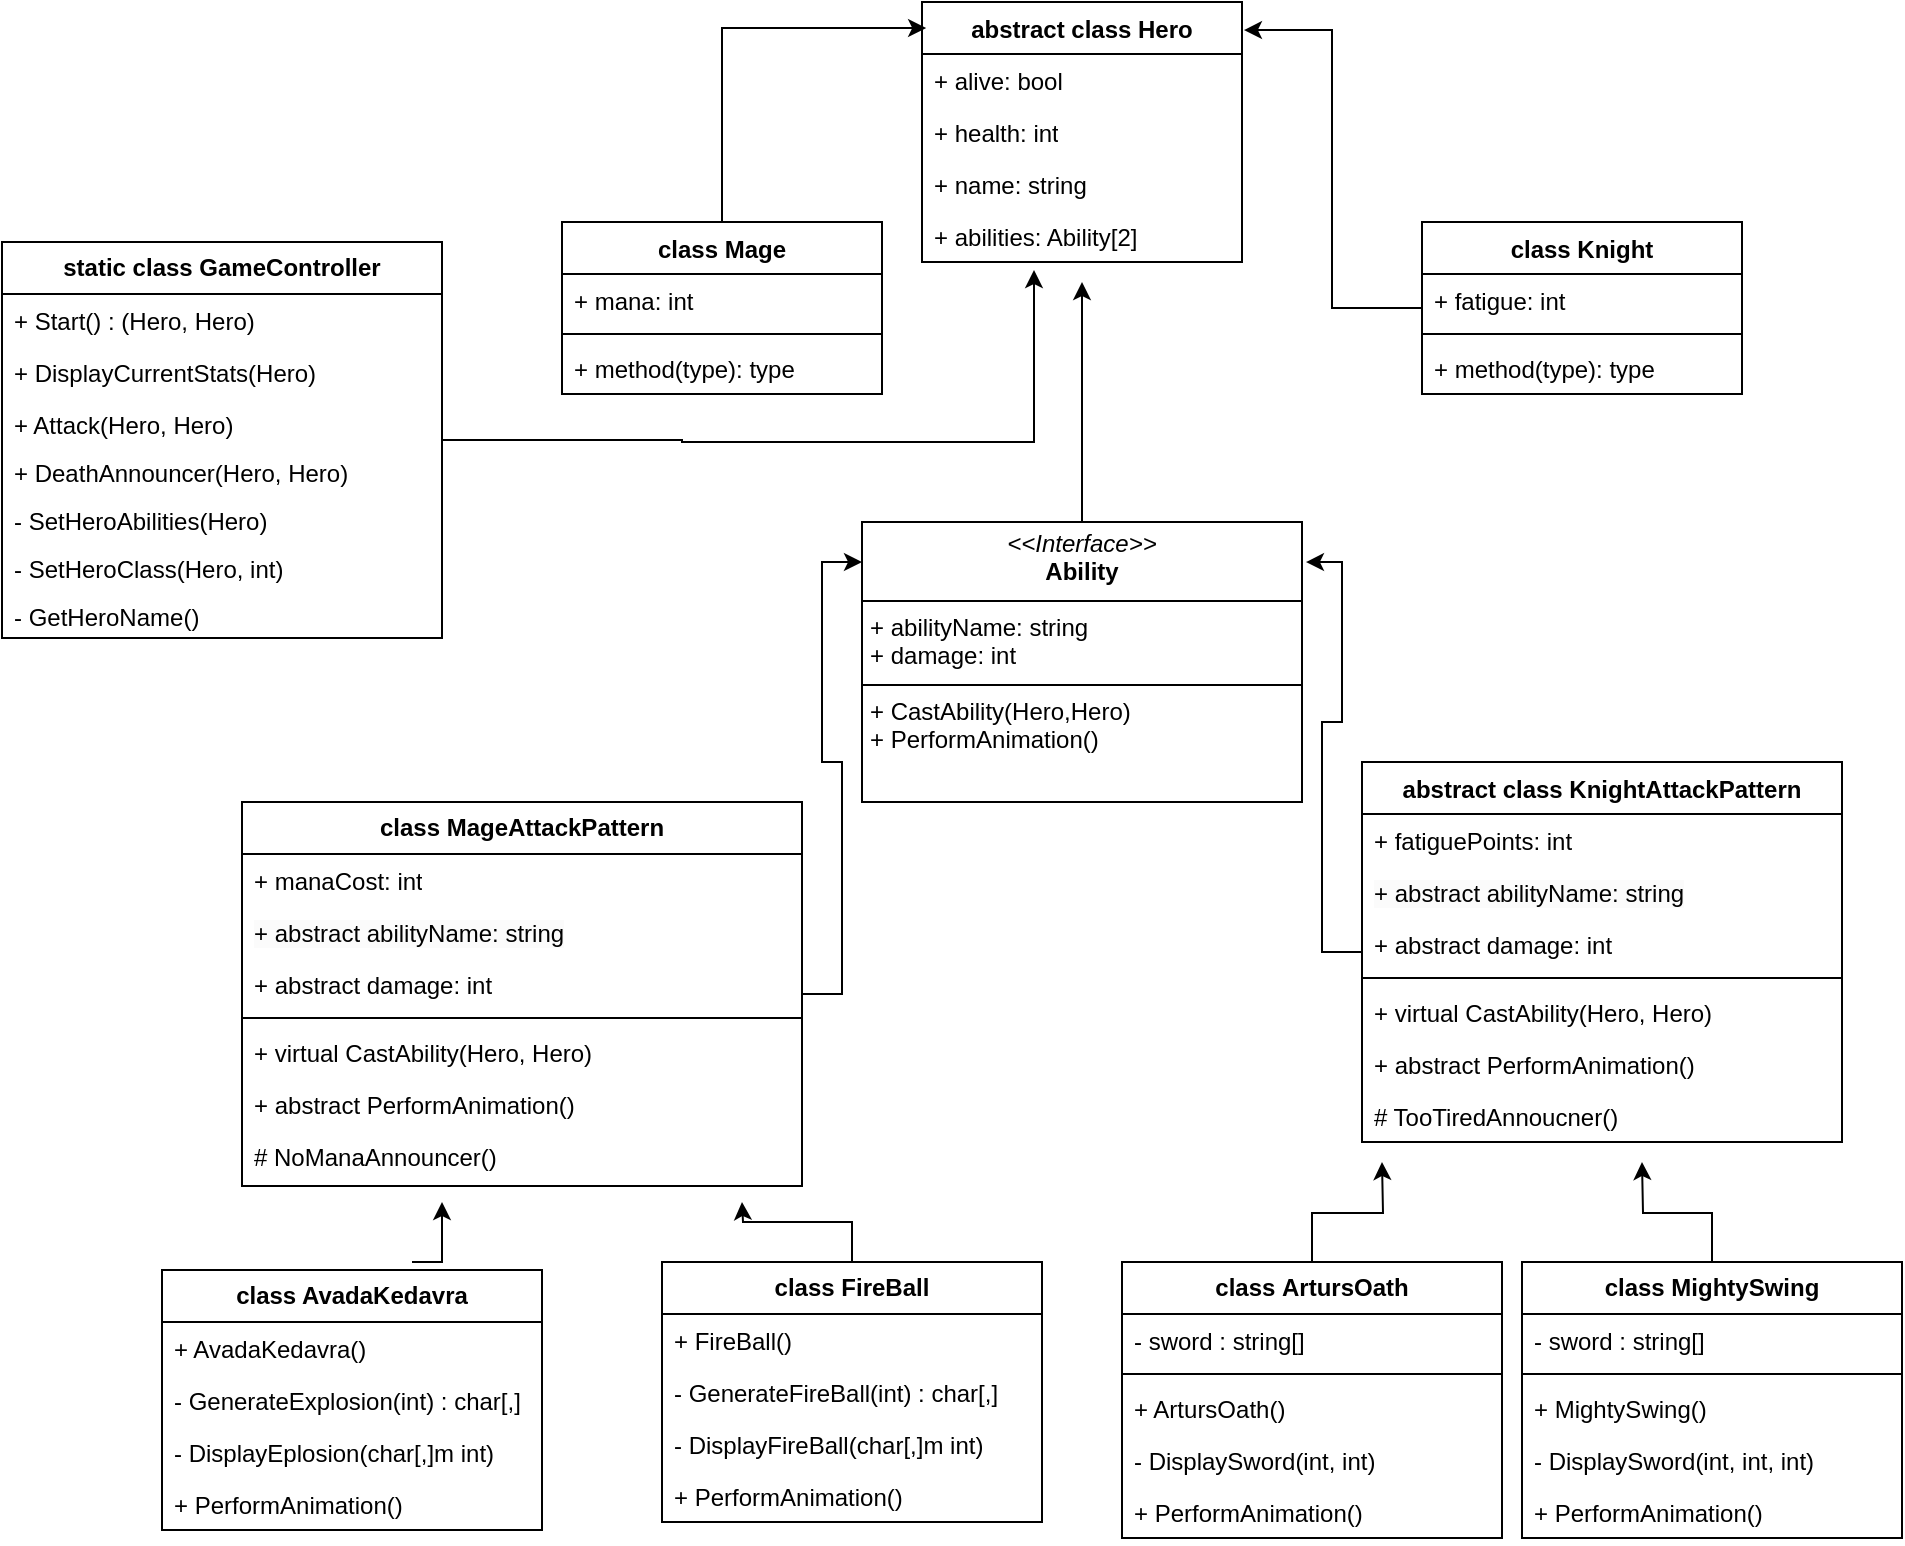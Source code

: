 <mxfile version="24.7.16">
  <diagram name="Page-1" id="c4acf3e9-155e-7222-9cf6-157b1a14988f">
    <mxGraphModel dx="2074" dy="1140" grid="1" gridSize="10" guides="1" tooltips="1" connect="1" arrows="1" fold="1" page="1" pageScale="1" pageWidth="980" pageHeight="1390" background="none" math="0" shadow="0">
      <root>
        <mxCell id="0" />
        <mxCell id="1" parent="0" />
        <mxCell id="tc8wdN-ZPMOFcxqpEKMR-1" value="abstract class Hero" style="swimlane;fontStyle=1;align=center;verticalAlign=top;childLayout=stackLayout;horizontal=1;startSize=26;horizontalStack=0;resizeParent=1;resizeParentMax=0;resizeLast=0;collapsible=1;marginBottom=0;whiteSpace=wrap;html=1;" parent="1" vertex="1">
          <mxGeometry x="480" y="30" width="160" height="130" as="geometry" />
        </mxCell>
        <mxCell id="tc8wdN-ZPMOFcxqpEKMR-2" value="+ alive: bool" style="text;strokeColor=none;fillColor=none;align=left;verticalAlign=top;spacingLeft=4;spacingRight=4;overflow=hidden;rotatable=0;points=[[0,0.5],[1,0.5]];portConstraint=eastwest;whiteSpace=wrap;html=1;" parent="tc8wdN-ZPMOFcxqpEKMR-1" vertex="1">
          <mxGeometry y="26" width="160" height="26" as="geometry" />
        </mxCell>
        <mxCell id="tc8wdN-ZPMOFcxqpEKMR-6" value="+ health: int" style="text;strokeColor=none;fillColor=none;align=left;verticalAlign=top;spacingLeft=4;spacingRight=4;overflow=hidden;rotatable=0;points=[[0,0.5],[1,0.5]];portConstraint=eastwest;whiteSpace=wrap;html=1;" parent="tc8wdN-ZPMOFcxqpEKMR-1" vertex="1">
          <mxGeometry y="52" width="160" height="26" as="geometry" />
        </mxCell>
        <mxCell id="tc8wdN-ZPMOFcxqpEKMR-8" value="+ name: string" style="text;strokeColor=none;fillColor=none;align=left;verticalAlign=top;spacingLeft=4;spacingRight=4;overflow=hidden;rotatable=0;points=[[0,0.5],[1,0.5]];portConstraint=eastwest;whiteSpace=wrap;html=1;" parent="tc8wdN-ZPMOFcxqpEKMR-1" vertex="1">
          <mxGeometry y="78" width="160" height="26" as="geometry" />
        </mxCell>
        <mxCell id="tc8wdN-ZPMOFcxqpEKMR-5" value="+ abilities: Ability[2]" style="text;strokeColor=none;fillColor=none;align=left;verticalAlign=top;spacingLeft=4;spacingRight=4;overflow=hidden;rotatable=0;points=[[0,0.5],[1,0.5]];portConstraint=eastwest;whiteSpace=wrap;html=1;" parent="tc8wdN-ZPMOFcxqpEKMR-1" vertex="1">
          <mxGeometry y="104" width="160" height="26" as="geometry" />
        </mxCell>
        <mxCell id="tc8wdN-ZPMOFcxqpEKMR-9" value="class Mage" style="swimlane;fontStyle=1;align=center;verticalAlign=top;childLayout=stackLayout;horizontal=1;startSize=26;horizontalStack=0;resizeParent=1;resizeParentMax=0;resizeLast=0;collapsible=1;marginBottom=0;whiteSpace=wrap;html=1;" parent="1" vertex="1">
          <mxGeometry x="300" y="140" width="160" height="86" as="geometry" />
        </mxCell>
        <mxCell id="tc8wdN-ZPMOFcxqpEKMR-10" value="+ mana: int" style="text;strokeColor=none;fillColor=none;align=left;verticalAlign=top;spacingLeft=4;spacingRight=4;overflow=hidden;rotatable=0;points=[[0,0.5],[1,0.5]];portConstraint=eastwest;whiteSpace=wrap;html=1;" parent="tc8wdN-ZPMOFcxqpEKMR-9" vertex="1">
          <mxGeometry y="26" width="160" height="26" as="geometry" />
        </mxCell>
        <mxCell id="tc8wdN-ZPMOFcxqpEKMR-11" value="" style="line;strokeWidth=1;fillColor=none;align=left;verticalAlign=middle;spacingTop=-1;spacingLeft=3;spacingRight=3;rotatable=0;labelPosition=right;points=[];portConstraint=eastwest;strokeColor=inherit;" parent="tc8wdN-ZPMOFcxqpEKMR-9" vertex="1">
          <mxGeometry y="52" width="160" height="8" as="geometry" />
        </mxCell>
        <mxCell id="tc8wdN-ZPMOFcxqpEKMR-12" value="+ method(type): type" style="text;strokeColor=none;fillColor=none;align=left;verticalAlign=top;spacingLeft=4;spacingRight=4;overflow=hidden;rotatable=0;points=[[0,0.5],[1,0.5]];portConstraint=eastwest;whiteSpace=wrap;html=1;" parent="tc8wdN-ZPMOFcxqpEKMR-9" vertex="1">
          <mxGeometry y="60" width="160" height="26" as="geometry" />
        </mxCell>
        <mxCell id="tc8wdN-ZPMOFcxqpEKMR-17" value="class Knight" style="swimlane;fontStyle=1;align=center;verticalAlign=top;childLayout=stackLayout;horizontal=1;startSize=26;horizontalStack=0;resizeParent=1;resizeParentMax=0;resizeLast=0;collapsible=1;marginBottom=0;whiteSpace=wrap;html=1;" parent="1" vertex="1">
          <mxGeometry x="730" y="140" width="160" height="86" as="geometry" />
        </mxCell>
        <mxCell id="tc8wdN-ZPMOFcxqpEKMR-18" value="+ fatigue: int" style="text;strokeColor=none;fillColor=none;align=left;verticalAlign=top;spacingLeft=4;spacingRight=4;overflow=hidden;rotatable=0;points=[[0,0.5],[1,0.5]];portConstraint=eastwest;whiteSpace=wrap;html=1;" parent="tc8wdN-ZPMOFcxqpEKMR-17" vertex="1">
          <mxGeometry y="26" width="160" height="26" as="geometry" />
        </mxCell>
        <mxCell id="tc8wdN-ZPMOFcxqpEKMR-19" value="" style="line;strokeWidth=1;fillColor=none;align=left;verticalAlign=middle;spacingTop=-1;spacingLeft=3;spacingRight=3;rotatable=0;labelPosition=right;points=[];portConstraint=eastwest;strokeColor=inherit;" parent="tc8wdN-ZPMOFcxqpEKMR-17" vertex="1">
          <mxGeometry y="52" width="160" height="8" as="geometry" />
        </mxCell>
        <mxCell id="tc8wdN-ZPMOFcxqpEKMR-20" value="+ method(type): type" style="text;strokeColor=none;fillColor=none;align=left;verticalAlign=top;spacingLeft=4;spacingRight=4;overflow=hidden;rotatable=0;points=[[0,0.5],[1,0.5]];portConstraint=eastwest;whiteSpace=wrap;html=1;" parent="tc8wdN-ZPMOFcxqpEKMR-17" vertex="1">
          <mxGeometry y="60" width="160" height="26" as="geometry" />
        </mxCell>
        <mxCell id="QVl3DLk0BkV7MET0Ihr0-19" style="edgeStyle=orthogonalEdgeStyle;rounded=0;orthogonalLoop=1;jettySize=auto;html=1;exitX=0.5;exitY=0;exitDx=0;exitDy=0;" edge="1" parent="1" source="tc8wdN-ZPMOFcxqpEKMR-34">
          <mxGeometry relative="1" as="geometry">
            <mxPoint x="560" y="170" as="targetPoint" />
          </mxGeometry>
        </mxCell>
        <mxCell id="tc8wdN-ZPMOFcxqpEKMR-34" value="&lt;p style=&quot;margin:0px;margin-top:4px;text-align:center;&quot;&gt;&lt;i&gt;&amp;lt;&amp;lt;Interface&amp;gt;&amp;gt;&lt;/i&gt;&lt;br&gt;&lt;b&gt;Ability&lt;/b&gt;&lt;/p&gt;&lt;hr size=&quot;1&quot; style=&quot;border-style:solid;&quot;&gt;&lt;p style=&quot;margin:0px;margin-left:4px;&quot;&gt;+ abilityName: string&lt;br&gt;+ damage: int&lt;/p&gt;&lt;hr size=&quot;1&quot; style=&quot;border-style:solid;&quot;&gt;&lt;p style=&quot;margin:0px;margin-left:4px;&quot;&gt;&lt;span style=&quot;background-color: initial;&quot;&gt;+ CastAbility(Hero,Hero)&lt;/span&gt;&lt;/p&gt;&lt;p style=&quot;margin:0px;margin-left:4px;&quot;&gt;+ PerformAnimation()&lt;br&gt;&lt;/p&gt;" style="verticalAlign=top;align=left;overflow=fill;html=1;whiteSpace=wrap;" parent="1" vertex="1">
          <mxGeometry x="450" y="290" width="220" height="140" as="geometry" />
        </mxCell>
        <mxCell id="tc8wdN-ZPMOFcxqpEKMR-36" value="&lt;b&gt;class MageAttackPattern&lt;/b&gt;" style="swimlane;fontStyle=0;childLayout=stackLayout;horizontal=1;startSize=26;fillColor=none;horizontalStack=0;resizeParent=1;resizeParentMax=0;resizeLast=0;collapsible=1;marginBottom=0;whiteSpace=wrap;html=1;" parent="1" vertex="1">
          <mxGeometry x="140" y="430" width="280" height="192" as="geometry" />
        </mxCell>
        <mxCell id="tc8wdN-ZPMOFcxqpEKMR-40" value="+ manaCost: int" style="text;strokeColor=none;fillColor=none;align=left;verticalAlign=top;spacingLeft=4;spacingRight=4;overflow=hidden;rotatable=0;points=[[0,0.5],[1,0.5]];portConstraint=eastwest;whiteSpace=wrap;html=1;" parent="tc8wdN-ZPMOFcxqpEKMR-36" vertex="1">
          <mxGeometry y="26" width="280" height="26" as="geometry" />
        </mxCell>
        <mxCell id="QVl3DLk0BkV7MET0Ihr0-7" value="&lt;span style=&quot;color: rgb(0, 0, 0); font-family: Helvetica; font-size: 12px; font-style: normal; font-variant-ligatures: normal; font-variant-caps: normal; font-weight: 400; letter-spacing: normal; orphans: 2; text-align: left; text-indent: 0px; text-transform: none; widows: 2; word-spacing: 0px; -webkit-text-stroke-width: 0px; white-space: normal; background-color: rgb(251, 251, 251); text-decoration-thickness: initial; text-decoration-style: initial; text-decoration-color: initial; display: inline !important; float: none;&quot;&gt;+ abstract abilityName: string&lt;/span&gt;&lt;div&gt;&lt;br&gt;&lt;/div&gt;" style="text;strokeColor=none;fillColor=none;align=left;verticalAlign=top;spacingLeft=4;spacingRight=4;overflow=hidden;rotatable=0;points=[[0,0.5],[1,0.5]];portConstraint=eastwest;whiteSpace=wrap;html=1;" vertex="1" parent="tc8wdN-ZPMOFcxqpEKMR-36">
          <mxGeometry y="52" width="280" height="26" as="geometry" />
        </mxCell>
        <mxCell id="QVl3DLk0BkV7MET0Ihr0-6" value="+ abstract damage: int" style="text;strokeColor=none;fillColor=none;align=left;verticalAlign=top;spacingLeft=4;spacingRight=4;overflow=hidden;rotatable=0;points=[[0,0.5],[1,0.5]];portConstraint=eastwest;whiteSpace=wrap;html=1;" vertex="1" parent="tc8wdN-ZPMOFcxqpEKMR-36">
          <mxGeometry y="78" width="280" height="26" as="geometry" />
        </mxCell>
        <mxCell id="tc8wdN-ZPMOFcxqpEKMR-41" value="" style="line;strokeWidth=1;fillColor=none;align=left;verticalAlign=middle;spacingTop=-1;spacingLeft=3;spacingRight=3;rotatable=0;labelPosition=right;points=[];portConstraint=eastwest;strokeColor=inherit;" parent="tc8wdN-ZPMOFcxqpEKMR-36" vertex="1">
          <mxGeometry y="104" width="280" height="8" as="geometry" />
        </mxCell>
        <mxCell id="tc8wdN-ZPMOFcxqpEKMR-37" value="+ virtual CastAbility(Hero, Hero)" style="text;strokeColor=none;fillColor=none;align=left;verticalAlign=top;spacingLeft=4;spacingRight=4;overflow=hidden;rotatable=0;points=[[0,0.5],[1,0.5]];portConstraint=eastwest;whiteSpace=wrap;html=1;" parent="tc8wdN-ZPMOFcxqpEKMR-36" vertex="1">
          <mxGeometry y="112" width="280" height="26" as="geometry" />
        </mxCell>
        <mxCell id="QVl3DLk0BkV7MET0Ihr0-3" value="+ abstract PerformAnimation()" style="text;strokeColor=none;fillColor=none;align=left;verticalAlign=top;spacingLeft=4;spacingRight=4;overflow=hidden;rotatable=0;points=[[0,0.5],[1,0.5]];portConstraint=eastwest;whiteSpace=wrap;html=1;" vertex="1" parent="tc8wdN-ZPMOFcxqpEKMR-36">
          <mxGeometry y="138" width="280" height="26" as="geometry" />
        </mxCell>
        <mxCell id="tc8wdN-ZPMOFcxqpEKMR-38" value="# NoManaAnnouncer()" style="text;strokeColor=none;fillColor=none;align=left;verticalAlign=top;spacingLeft=4;spacingRight=4;overflow=hidden;rotatable=0;points=[[0,0.5],[1,0.5]];portConstraint=eastwest;whiteSpace=wrap;html=1;" parent="tc8wdN-ZPMOFcxqpEKMR-36" vertex="1">
          <mxGeometry y="164" width="280" height="28" as="geometry" />
        </mxCell>
        <mxCell id="tc8wdN-ZPMOFcxqpEKMR-42" value="abstract class KnightAttackPattern" style="swimlane;fontStyle=1;align=center;verticalAlign=top;childLayout=stackLayout;horizontal=1;startSize=26;horizontalStack=0;resizeParent=1;resizeParentMax=0;resizeLast=0;collapsible=1;marginBottom=0;whiteSpace=wrap;html=1;" parent="1" vertex="1">
          <mxGeometry x="700" y="410" width="240" height="190" as="geometry" />
        </mxCell>
        <mxCell id="tc8wdN-ZPMOFcxqpEKMR-43" value="+ fatiguePoints: int" style="text;strokeColor=none;fillColor=none;align=left;verticalAlign=top;spacingLeft=4;spacingRight=4;overflow=hidden;rotatable=0;points=[[0,0.5],[1,0.5]];portConstraint=eastwest;whiteSpace=wrap;html=1;" parent="tc8wdN-ZPMOFcxqpEKMR-42" vertex="1">
          <mxGeometry y="26" width="240" height="26" as="geometry" />
        </mxCell>
        <mxCell id="QVl3DLk0BkV7MET0Ihr0-8" value="&lt;span style=&quot;color: rgb(0, 0, 0); font-family: Helvetica; font-size: 12px; font-style: normal; font-variant-ligatures: normal; font-variant-caps: normal; font-weight: 400; letter-spacing: normal; orphans: 2; text-align: left; text-indent: 0px; text-transform: none; widows: 2; word-spacing: 0px; -webkit-text-stroke-width: 0px; white-space: normal; background-color: rgb(251, 251, 251); text-decoration-thickness: initial; text-decoration-style: initial; text-decoration-color: initial; display: inline !important; float: none;&quot;&gt;+ abstract abilityName: string&lt;/span&gt;&lt;div&gt;&lt;br&gt;&lt;/div&gt;" style="text;strokeColor=none;fillColor=none;align=left;verticalAlign=top;spacingLeft=4;spacingRight=4;overflow=hidden;rotatable=0;points=[[0,0.5],[1,0.5]];portConstraint=eastwest;whiteSpace=wrap;html=1;" vertex="1" parent="tc8wdN-ZPMOFcxqpEKMR-42">
          <mxGeometry y="52" width="240" height="26" as="geometry" />
        </mxCell>
        <mxCell id="QVl3DLk0BkV7MET0Ihr0-9" value="+ abstract damage: int" style="text;strokeColor=none;fillColor=none;align=left;verticalAlign=top;spacingLeft=4;spacingRight=4;overflow=hidden;rotatable=0;points=[[0,0.5],[1,0.5]];portConstraint=eastwest;whiteSpace=wrap;html=1;" vertex="1" parent="tc8wdN-ZPMOFcxqpEKMR-42">
          <mxGeometry y="78" width="240" height="26" as="geometry" />
        </mxCell>
        <mxCell id="tc8wdN-ZPMOFcxqpEKMR-44" value="" style="line;strokeWidth=1;fillColor=none;align=left;verticalAlign=middle;spacingTop=-1;spacingLeft=3;spacingRight=3;rotatable=0;labelPosition=right;points=[];portConstraint=eastwest;strokeColor=inherit;" parent="tc8wdN-ZPMOFcxqpEKMR-42" vertex="1">
          <mxGeometry y="104" width="240" height="8" as="geometry" />
        </mxCell>
        <mxCell id="tc8wdN-ZPMOFcxqpEKMR-45" value="+ virtual CastAbility(Hero, Hero)" style="text;strokeColor=none;fillColor=none;align=left;verticalAlign=top;spacingLeft=4;spacingRight=4;overflow=hidden;rotatable=0;points=[[0,0.5],[1,0.5]];portConstraint=eastwest;whiteSpace=wrap;html=1;" parent="tc8wdN-ZPMOFcxqpEKMR-42" vertex="1">
          <mxGeometry y="112" width="240" height="26" as="geometry" />
        </mxCell>
        <mxCell id="QVl3DLk0BkV7MET0Ihr0-2" value="+ abstract PerformAnimation()" style="text;strokeColor=none;fillColor=none;align=left;verticalAlign=top;spacingLeft=4;spacingRight=4;overflow=hidden;rotatable=0;points=[[0,0.5],[1,0.5]];portConstraint=eastwest;whiteSpace=wrap;html=1;" vertex="1" parent="tc8wdN-ZPMOFcxqpEKMR-42">
          <mxGeometry y="138" width="240" height="26" as="geometry" />
        </mxCell>
        <mxCell id="tc8wdN-ZPMOFcxqpEKMR-46" value="# TooTiredAnnoucner()" style="text;strokeColor=none;fillColor=none;align=left;verticalAlign=top;spacingLeft=4;spacingRight=4;overflow=hidden;rotatable=0;points=[[0,0.5],[1,0.5]];portConstraint=eastwest;whiteSpace=wrap;html=1;" parent="tc8wdN-ZPMOFcxqpEKMR-42" vertex="1">
          <mxGeometry y="164" width="240" height="26" as="geometry" />
        </mxCell>
        <mxCell id="QVl3DLk0BkV7MET0Ihr0-22" style="edgeStyle=orthogonalEdgeStyle;rounded=0;orthogonalLoop=1;jettySize=auto;html=1;" edge="1" parent="1">
          <mxGeometry relative="1" as="geometry">
            <mxPoint x="240" y="630" as="targetPoint" />
            <mxPoint x="225" y="660" as="sourcePoint" />
          </mxGeometry>
        </mxCell>
        <mxCell id="tc8wdN-ZPMOFcxqpEKMR-51" value="&lt;b&gt;class AvadaKedavra&lt;/b&gt;" style="swimlane;fontStyle=0;childLayout=stackLayout;horizontal=1;startSize=26;fillColor=none;horizontalStack=0;resizeParent=1;resizeParentMax=0;resizeLast=0;collapsible=1;marginBottom=0;whiteSpace=wrap;html=1;" parent="1" vertex="1">
          <mxGeometry x="100" y="664" width="190" height="130" as="geometry" />
        </mxCell>
        <mxCell id="tc8wdN-ZPMOFcxqpEKMR-52" value="+ AvadaKedavra()" style="text;strokeColor=none;fillColor=none;align=left;verticalAlign=top;spacingLeft=4;spacingRight=4;overflow=hidden;rotatable=0;points=[[0,0.5],[1,0.5]];portConstraint=eastwest;whiteSpace=wrap;html=1;" parent="tc8wdN-ZPMOFcxqpEKMR-51" vertex="1">
          <mxGeometry y="26" width="190" height="26" as="geometry" />
        </mxCell>
        <mxCell id="tc8wdN-ZPMOFcxqpEKMR-53" value="- GenerateExplosion(int) : char[,]" style="text;strokeColor=none;fillColor=none;align=left;verticalAlign=top;spacingLeft=4;spacingRight=4;overflow=hidden;rotatable=0;points=[[0,0.5],[1,0.5]];portConstraint=eastwest;whiteSpace=wrap;html=1;" parent="tc8wdN-ZPMOFcxqpEKMR-51" vertex="1">
          <mxGeometry y="52" width="190" height="26" as="geometry" />
        </mxCell>
        <mxCell id="tc8wdN-ZPMOFcxqpEKMR-54" value="- DisplayEplosion(char[,]m int)" style="text;strokeColor=none;fillColor=none;align=left;verticalAlign=top;spacingLeft=4;spacingRight=4;overflow=hidden;rotatable=0;points=[[0,0.5],[1,0.5]];portConstraint=eastwest;whiteSpace=wrap;html=1;" parent="tc8wdN-ZPMOFcxqpEKMR-51" vertex="1">
          <mxGeometry y="78" width="190" height="26" as="geometry" />
        </mxCell>
        <mxCell id="tc8wdN-ZPMOFcxqpEKMR-75" value="+ PerformAnimation()" style="text;strokeColor=none;fillColor=none;align=left;verticalAlign=top;spacingLeft=4;spacingRight=4;overflow=hidden;rotatable=0;points=[[0,0.5],[1,0.5]];portConstraint=eastwest;whiteSpace=wrap;html=1;" parent="tc8wdN-ZPMOFcxqpEKMR-51" vertex="1">
          <mxGeometry y="104" width="190" height="26" as="geometry" />
        </mxCell>
        <mxCell id="QVl3DLk0BkV7MET0Ihr0-23" style="edgeStyle=orthogonalEdgeStyle;rounded=0;orthogonalLoop=1;jettySize=auto;html=1;" edge="1" parent="1" source="tc8wdN-ZPMOFcxqpEKMR-76">
          <mxGeometry relative="1" as="geometry">
            <mxPoint x="390" y="630" as="targetPoint" />
          </mxGeometry>
        </mxCell>
        <mxCell id="tc8wdN-ZPMOFcxqpEKMR-76" value="&lt;b&gt;class&amp;nbsp;&lt;/b&gt;&lt;b&gt;FireBall&lt;/b&gt;" style="swimlane;fontStyle=0;childLayout=stackLayout;horizontal=1;startSize=26;fillColor=none;horizontalStack=0;resizeParent=1;resizeParentMax=0;resizeLast=0;collapsible=1;marginBottom=0;whiteSpace=wrap;html=1;" parent="1" vertex="1">
          <mxGeometry x="350" y="660" width="190" height="130" as="geometry" />
        </mxCell>
        <mxCell id="tc8wdN-ZPMOFcxqpEKMR-77" value="+ FireBall()" style="text;strokeColor=none;fillColor=none;align=left;verticalAlign=top;spacingLeft=4;spacingRight=4;overflow=hidden;rotatable=0;points=[[0,0.5],[1,0.5]];portConstraint=eastwest;whiteSpace=wrap;html=1;" parent="tc8wdN-ZPMOFcxqpEKMR-76" vertex="1">
          <mxGeometry y="26" width="190" height="26" as="geometry" />
        </mxCell>
        <mxCell id="tc8wdN-ZPMOFcxqpEKMR-78" value="- GenerateFireBall(int) : char[,]" style="text;strokeColor=none;fillColor=none;align=left;verticalAlign=top;spacingLeft=4;spacingRight=4;overflow=hidden;rotatable=0;points=[[0,0.5],[1,0.5]];portConstraint=eastwest;whiteSpace=wrap;html=1;" parent="tc8wdN-ZPMOFcxqpEKMR-76" vertex="1">
          <mxGeometry y="52" width="190" height="26" as="geometry" />
        </mxCell>
        <mxCell id="tc8wdN-ZPMOFcxqpEKMR-79" value="- DisplayFireBall(char[,]m int)" style="text;strokeColor=none;fillColor=none;align=left;verticalAlign=top;spacingLeft=4;spacingRight=4;overflow=hidden;rotatable=0;points=[[0,0.5],[1,0.5]];portConstraint=eastwest;whiteSpace=wrap;html=1;" parent="tc8wdN-ZPMOFcxqpEKMR-76" vertex="1">
          <mxGeometry y="78" width="190" height="26" as="geometry" />
        </mxCell>
        <mxCell id="tc8wdN-ZPMOFcxqpEKMR-80" value="+ PerformAnimation()" style="text;strokeColor=none;fillColor=none;align=left;verticalAlign=top;spacingLeft=4;spacingRight=4;overflow=hidden;rotatable=0;points=[[0,0.5],[1,0.5]];portConstraint=eastwest;whiteSpace=wrap;html=1;" parent="tc8wdN-ZPMOFcxqpEKMR-76" vertex="1">
          <mxGeometry y="104" width="190" height="26" as="geometry" />
        </mxCell>
        <mxCell id="QVl3DLk0BkV7MET0Ihr0-24" style="edgeStyle=orthogonalEdgeStyle;rounded=0;orthogonalLoop=1;jettySize=auto;html=1;" edge="1" parent="1" source="tc8wdN-ZPMOFcxqpEKMR-81">
          <mxGeometry relative="1" as="geometry">
            <mxPoint x="710" y="610" as="targetPoint" />
          </mxGeometry>
        </mxCell>
        <mxCell id="tc8wdN-ZPMOFcxqpEKMR-81" value="&lt;b&gt;class&amp;nbsp;&lt;/b&gt;&lt;b&gt;ArtursOath&lt;/b&gt;" style="swimlane;fontStyle=0;childLayout=stackLayout;horizontal=1;startSize=26;fillColor=none;horizontalStack=0;resizeParent=1;resizeParentMax=0;resizeLast=0;collapsible=1;marginBottom=0;whiteSpace=wrap;html=1;" parent="1" vertex="1">
          <mxGeometry x="580" y="660" width="190" height="138" as="geometry" />
        </mxCell>
        <mxCell id="tc8wdN-ZPMOFcxqpEKMR-87" value="- sword : string[]" style="text;strokeColor=none;fillColor=none;align=left;verticalAlign=top;spacingLeft=4;spacingRight=4;overflow=hidden;rotatable=0;points=[[0,0.5],[1,0.5]];portConstraint=eastwest;whiteSpace=wrap;html=1;" parent="tc8wdN-ZPMOFcxqpEKMR-81" vertex="1">
          <mxGeometry y="26" width="190" height="26" as="geometry" />
        </mxCell>
        <mxCell id="QVl3DLk0BkV7MET0Ihr0-10" value="" style="line;strokeWidth=1;fillColor=none;align=left;verticalAlign=middle;spacingTop=-1;spacingLeft=3;spacingRight=3;rotatable=0;labelPosition=right;points=[];portConstraint=eastwest;strokeColor=inherit;" vertex="1" parent="tc8wdN-ZPMOFcxqpEKMR-81">
          <mxGeometry y="52" width="190" height="8" as="geometry" />
        </mxCell>
        <mxCell id="tc8wdN-ZPMOFcxqpEKMR-82" value="+ ArtursOath()" style="text;strokeColor=none;fillColor=none;align=left;verticalAlign=top;spacingLeft=4;spacingRight=4;overflow=hidden;rotatable=0;points=[[0,0.5],[1,0.5]];portConstraint=eastwest;whiteSpace=wrap;html=1;" parent="tc8wdN-ZPMOFcxqpEKMR-81" vertex="1">
          <mxGeometry y="60" width="190" height="26" as="geometry" />
        </mxCell>
        <mxCell id="tc8wdN-ZPMOFcxqpEKMR-84" value="- DisplaySword(int, int)" style="text;strokeColor=none;fillColor=none;align=left;verticalAlign=top;spacingLeft=4;spacingRight=4;overflow=hidden;rotatable=0;points=[[0,0.5],[1,0.5]];portConstraint=eastwest;whiteSpace=wrap;html=1;" parent="tc8wdN-ZPMOFcxqpEKMR-81" vertex="1">
          <mxGeometry y="86" width="190" height="26" as="geometry" />
        </mxCell>
        <mxCell id="tc8wdN-ZPMOFcxqpEKMR-85" value="+ PerformAnimation()" style="text;strokeColor=none;fillColor=none;align=left;verticalAlign=top;spacingLeft=4;spacingRight=4;overflow=hidden;rotatable=0;points=[[0,0.5],[1,0.5]];portConstraint=eastwest;whiteSpace=wrap;html=1;" parent="tc8wdN-ZPMOFcxqpEKMR-81" vertex="1">
          <mxGeometry y="112" width="190" height="26" as="geometry" />
        </mxCell>
        <mxCell id="QVl3DLk0BkV7MET0Ihr0-25" style="edgeStyle=orthogonalEdgeStyle;rounded=0;orthogonalLoop=1;jettySize=auto;html=1;" edge="1" parent="1" source="tc8wdN-ZPMOFcxqpEKMR-88">
          <mxGeometry relative="1" as="geometry">
            <mxPoint x="840" y="610" as="targetPoint" />
          </mxGeometry>
        </mxCell>
        <mxCell id="tc8wdN-ZPMOFcxqpEKMR-88" value="&lt;b&gt;class MightySwing&lt;/b&gt;" style="swimlane;fontStyle=0;childLayout=stackLayout;horizontal=1;startSize=26;fillColor=none;horizontalStack=0;resizeParent=1;resizeParentMax=0;resizeLast=0;collapsible=1;marginBottom=0;whiteSpace=wrap;html=1;" parent="1" vertex="1">
          <mxGeometry x="780" y="660" width="190" height="138" as="geometry" />
        </mxCell>
        <mxCell id="tc8wdN-ZPMOFcxqpEKMR-89" value="- sword : string[]" style="text;strokeColor=none;fillColor=none;align=left;verticalAlign=top;spacingLeft=4;spacingRight=4;overflow=hidden;rotatable=0;points=[[0,0.5],[1,0.5]];portConstraint=eastwest;whiteSpace=wrap;html=1;" parent="tc8wdN-ZPMOFcxqpEKMR-88" vertex="1">
          <mxGeometry y="26" width="190" height="26" as="geometry" />
        </mxCell>
        <mxCell id="QVl3DLk0BkV7MET0Ihr0-11" value="" style="line;strokeWidth=1;fillColor=none;align=left;verticalAlign=middle;spacingTop=-1;spacingLeft=3;spacingRight=3;rotatable=0;labelPosition=right;points=[];portConstraint=eastwest;strokeColor=inherit;" vertex="1" parent="tc8wdN-ZPMOFcxqpEKMR-88">
          <mxGeometry y="52" width="190" height="8" as="geometry" />
        </mxCell>
        <mxCell id="tc8wdN-ZPMOFcxqpEKMR-90" value="+ MightySwing()" style="text;strokeColor=none;fillColor=none;align=left;verticalAlign=top;spacingLeft=4;spacingRight=4;overflow=hidden;rotatable=0;points=[[0,0.5],[1,0.5]];portConstraint=eastwest;whiteSpace=wrap;html=1;" parent="tc8wdN-ZPMOFcxqpEKMR-88" vertex="1">
          <mxGeometry y="60" width="190" height="26" as="geometry" />
        </mxCell>
        <mxCell id="tc8wdN-ZPMOFcxqpEKMR-91" value="- DisplaySword(int, int, int)" style="text;strokeColor=none;fillColor=none;align=left;verticalAlign=top;spacingLeft=4;spacingRight=4;overflow=hidden;rotatable=0;points=[[0,0.5],[1,0.5]];portConstraint=eastwest;whiteSpace=wrap;html=1;" parent="tc8wdN-ZPMOFcxqpEKMR-88" vertex="1">
          <mxGeometry y="86" width="190" height="26" as="geometry" />
        </mxCell>
        <mxCell id="tc8wdN-ZPMOFcxqpEKMR-92" value="+ PerformAnimation()" style="text;strokeColor=none;fillColor=none;align=left;verticalAlign=top;spacingLeft=4;spacingRight=4;overflow=hidden;rotatable=0;points=[[0,0.5],[1,0.5]];portConstraint=eastwest;whiteSpace=wrap;html=1;" parent="tc8wdN-ZPMOFcxqpEKMR-88" vertex="1">
          <mxGeometry y="112" width="190" height="26" as="geometry" />
        </mxCell>
        <mxCell id="tc8wdN-ZPMOFcxqpEKMR-93" value="&lt;b&gt;static class GameController&lt;/b&gt;" style="swimlane;fontStyle=0;childLayout=stackLayout;horizontal=1;startSize=26;fillColor=none;horizontalStack=0;resizeParent=1;resizeParentMax=0;resizeLast=0;collapsible=1;marginBottom=0;whiteSpace=wrap;html=1;" parent="1" vertex="1">
          <mxGeometry x="20" y="150" width="220" height="198" as="geometry" />
        </mxCell>
        <mxCell id="tc8wdN-ZPMOFcxqpEKMR-94" value="+ Start() : (Hero, Hero)" style="text;strokeColor=none;fillColor=none;align=left;verticalAlign=top;spacingLeft=4;spacingRight=4;overflow=hidden;rotatable=0;points=[[0,0.5],[1,0.5]];portConstraint=eastwest;whiteSpace=wrap;html=1;" parent="tc8wdN-ZPMOFcxqpEKMR-93" vertex="1">
          <mxGeometry y="26" width="220" height="26" as="geometry" />
        </mxCell>
        <mxCell id="tc8wdN-ZPMOFcxqpEKMR-95" value="+ DisplayCurrentStats(Hero)" style="text;strokeColor=none;fillColor=none;align=left;verticalAlign=top;spacingLeft=4;spacingRight=4;overflow=hidden;rotatable=0;points=[[0,0.5],[1,0.5]];portConstraint=eastwest;whiteSpace=wrap;html=1;" parent="tc8wdN-ZPMOFcxqpEKMR-93" vertex="1">
          <mxGeometry y="52" width="220" height="26" as="geometry" />
        </mxCell>
        <mxCell id="tc8wdN-ZPMOFcxqpEKMR-96" value="+ Attack(Hero, Hero)" style="text;strokeColor=none;fillColor=none;align=left;verticalAlign=top;spacingLeft=4;spacingRight=4;overflow=hidden;rotatable=0;points=[[0,0.5],[1,0.5]];portConstraint=eastwest;whiteSpace=wrap;html=1;" parent="tc8wdN-ZPMOFcxqpEKMR-93" vertex="1">
          <mxGeometry y="78" width="220" height="24" as="geometry" />
        </mxCell>
        <mxCell id="QVl3DLk0BkV7MET0Ihr0-15" value="+ DeathAnnouncer(Hero, Hero)" style="text;strokeColor=none;fillColor=none;align=left;verticalAlign=top;spacingLeft=4;spacingRight=4;overflow=hidden;rotatable=0;points=[[0,0.5],[1,0.5]];portConstraint=eastwest;whiteSpace=wrap;html=1;" vertex="1" parent="tc8wdN-ZPMOFcxqpEKMR-93">
          <mxGeometry y="102" width="220" height="24" as="geometry" />
        </mxCell>
        <mxCell id="QVl3DLk0BkV7MET0Ihr0-14" value="- SetHeroAbilities(Hero)" style="text;strokeColor=none;fillColor=none;align=left;verticalAlign=top;spacingLeft=4;spacingRight=4;overflow=hidden;rotatable=0;points=[[0,0.5],[1,0.5]];portConstraint=eastwest;whiteSpace=wrap;html=1;" vertex="1" parent="tc8wdN-ZPMOFcxqpEKMR-93">
          <mxGeometry y="126" width="220" height="24" as="geometry" />
        </mxCell>
        <mxCell id="QVl3DLk0BkV7MET0Ihr0-13" value="- SetHeroClass(Hero, int)" style="text;strokeColor=none;fillColor=none;align=left;verticalAlign=top;spacingLeft=4;spacingRight=4;overflow=hidden;rotatable=0;points=[[0,0.5],[1,0.5]];portConstraint=eastwest;whiteSpace=wrap;html=1;" vertex="1" parent="tc8wdN-ZPMOFcxqpEKMR-93">
          <mxGeometry y="150" width="220" height="24" as="geometry" />
        </mxCell>
        <mxCell id="QVl3DLk0BkV7MET0Ihr0-16" value="- GetHeroName()" style="text;strokeColor=none;fillColor=none;align=left;verticalAlign=top;spacingLeft=4;spacingRight=4;overflow=hidden;rotatable=0;points=[[0,0.5],[1,0.5]];portConstraint=eastwest;whiteSpace=wrap;html=1;" vertex="1" parent="tc8wdN-ZPMOFcxqpEKMR-93">
          <mxGeometry y="174" width="220" height="24" as="geometry" />
        </mxCell>
        <mxCell id="QVl3DLk0BkV7MET0Ihr0-17" style="edgeStyle=orthogonalEdgeStyle;rounded=0;orthogonalLoop=1;jettySize=auto;html=1;exitX=0.5;exitY=0;exitDx=0;exitDy=0;entryX=0.013;entryY=0.1;entryDx=0;entryDy=0;entryPerimeter=0;" edge="1" parent="1" source="tc8wdN-ZPMOFcxqpEKMR-9" target="tc8wdN-ZPMOFcxqpEKMR-1">
          <mxGeometry relative="1" as="geometry" />
        </mxCell>
        <mxCell id="QVl3DLk0BkV7MET0Ihr0-18" style="edgeStyle=orthogonalEdgeStyle;rounded=0;orthogonalLoop=1;jettySize=auto;html=1;entryX=1.006;entryY=0.108;entryDx=0;entryDy=0;entryPerimeter=0;" edge="1" parent="1" source="tc8wdN-ZPMOFcxqpEKMR-17" target="tc8wdN-ZPMOFcxqpEKMR-1">
          <mxGeometry relative="1" as="geometry" />
        </mxCell>
        <mxCell id="QVl3DLk0BkV7MET0Ihr0-20" style="edgeStyle=orthogonalEdgeStyle;rounded=0;orthogonalLoop=1;jettySize=auto;html=1;entryX=0;entryY=0.143;entryDx=0;entryDy=0;entryPerimeter=0;" edge="1" parent="1" source="tc8wdN-ZPMOFcxqpEKMR-36" target="tc8wdN-ZPMOFcxqpEKMR-34">
          <mxGeometry relative="1" as="geometry" />
        </mxCell>
        <mxCell id="QVl3DLk0BkV7MET0Ihr0-21" style="edgeStyle=orthogonalEdgeStyle;rounded=0;orthogonalLoop=1;jettySize=auto;html=1;entryX=1.009;entryY=0.143;entryDx=0;entryDy=0;entryPerimeter=0;" edge="1" parent="1" source="tc8wdN-ZPMOFcxqpEKMR-42" target="tc8wdN-ZPMOFcxqpEKMR-34">
          <mxGeometry relative="1" as="geometry" />
        </mxCell>
        <mxCell id="QVl3DLk0BkV7MET0Ihr0-26" style="edgeStyle=orthogonalEdgeStyle;rounded=0;orthogonalLoop=1;jettySize=auto;html=1;entryX=0.35;entryY=1.154;entryDx=0;entryDy=0;entryPerimeter=0;" edge="1" parent="1" source="tc8wdN-ZPMOFcxqpEKMR-93" target="tc8wdN-ZPMOFcxqpEKMR-5">
          <mxGeometry relative="1" as="geometry">
            <Array as="points">
              <mxPoint x="360" y="249" />
              <mxPoint x="360" y="250" />
              <mxPoint x="536" y="250" />
            </Array>
          </mxGeometry>
        </mxCell>
      </root>
    </mxGraphModel>
  </diagram>
</mxfile>
